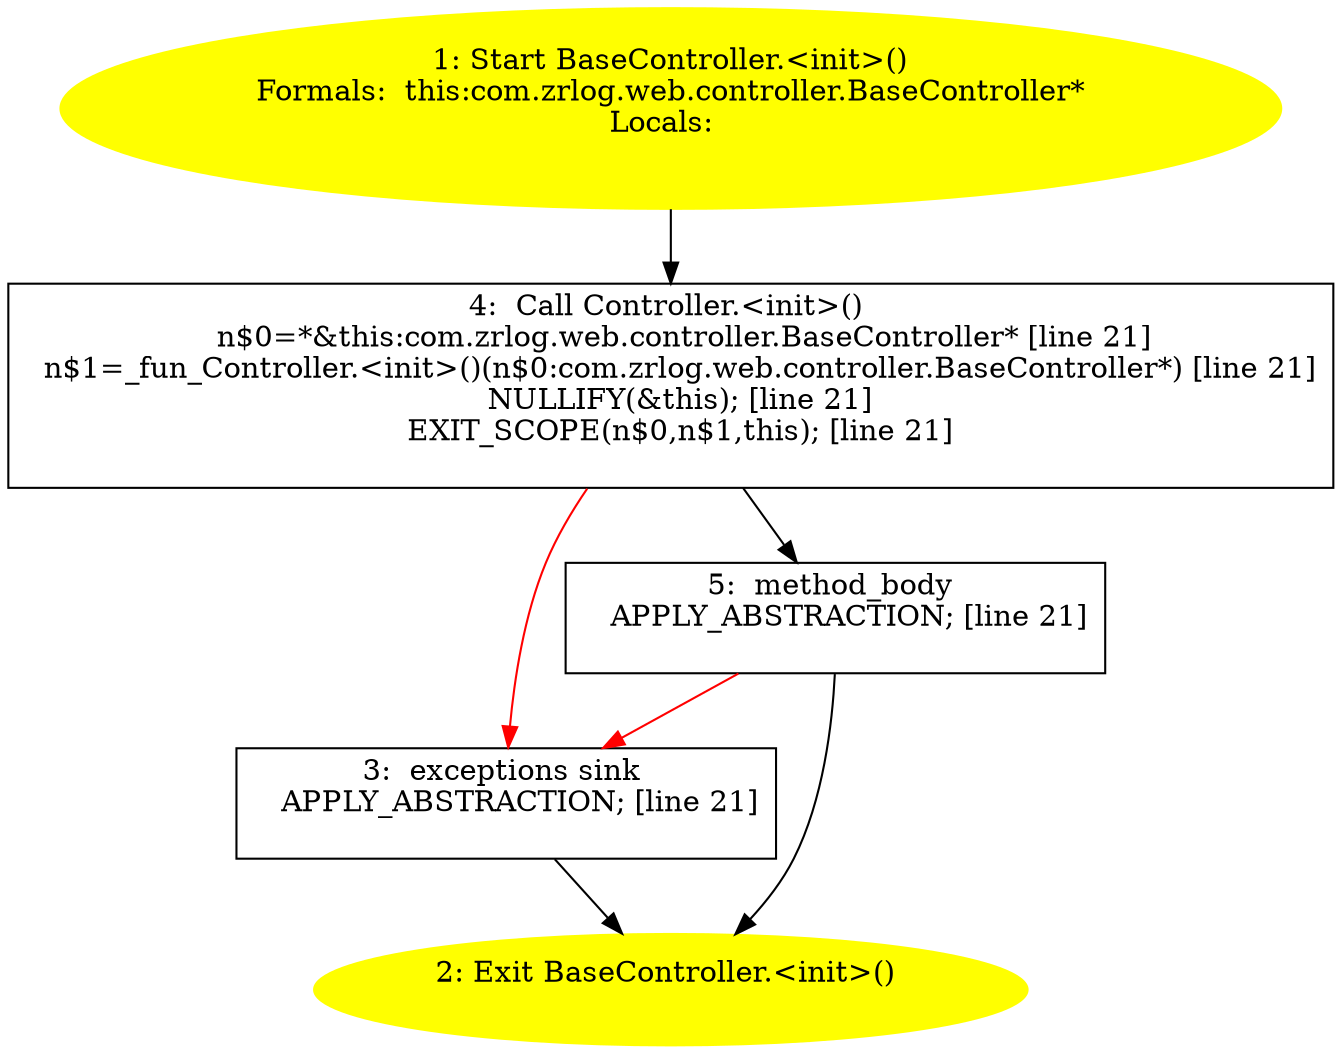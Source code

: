 /* @generated */
digraph cfg {
"com.zrlog.web.controller.BaseController.<init>().3e7877ac66689d69be4971d1ebc8494d_1" [label="1: Start BaseController.<init>()\nFormals:  this:com.zrlog.web.controller.BaseController*\nLocals:  \n  " color=yellow style=filled]
	

	 "com.zrlog.web.controller.BaseController.<init>().3e7877ac66689d69be4971d1ebc8494d_1" -> "com.zrlog.web.controller.BaseController.<init>().3e7877ac66689d69be4971d1ebc8494d_4" ;
"com.zrlog.web.controller.BaseController.<init>().3e7877ac66689d69be4971d1ebc8494d_2" [label="2: Exit BaseController.<init>() \n  " color=yellow style=filled]
	

"com.zrlog.web.controller.BaseController.<init>().3e7877ac66689d69be4971d1ebc8494d_3" [label="3:  exceptions sink \n   APPLY_ABSTRACTION; [line 21]\n " shape="box"]
	

	 "com.zrlog.web.controller.BaseController.<init>().3e7877ac66689d69be4971d1ebc8494d_3" -> "com.zrlog.web.controller.BaseController.<init>().3e7877ac66689d69be4971d1ebc8494d_2" ;
"com.zrlog.web.controller.BaseController.<init>().3e7877ac66689d69be4971d1ebc8494d_4" [label="4:  Call Controller.<init>() \n   n$0=*&this:com.zrlog.web.controller.BaseController* [line 21]\n  n$1=_fun_Controller.<init>()(n$0:com.zrlog.web.controller.BaseController*) [line 21]\n  NULLIFY(&this); [line 21]\n  EXIT_SCOPE(n$0,n$1,this); [line 21]\n " shape="box"]
	

	 "com.zrlog.web.controller.BaseController.<init>().3e7877ac66689d69be4971d1ebc8494d_4" -> "com.zrlog.web.controller.BaseController.<init>().3e7877ac66689d69be4971d1ebc8494d_5" ;
	 "com.zrlog.web.controller.BaseController.<init>().3e7877ac66689d69be4971d1ebc8494d_4" -> "com.zrlog.web.controller.BaseController.<init>().3e7877ac66689d69be4971d1ebc8494d_3" [color="red" ];
"com.zrlog.web.controller.BaseController.<init>().3e7877ac66689d69be4971d1ebc8494d_5" [label="5:  method_body \n   APPLY_ABSTRACTION; [line 21]\n " shape="box"]
	

	 "com.zrlog.web.controller.BaseController.<init>().3e7877ac66689d69be4971d1ebc8494d_5" -> "com.zrlog.web.controller.BaseController.<init>().3e7877ac66689d69be4971d1ebc8494d_2" ;
	 "com.zrlog.web.controller.BaseController.<init>().3e7877ac66689d69be4971d1ebc8494d_5" -> "com.zrlog.web.controller.BaseController.<init>().3e7877ac66689d69be4971d1ebc8494d_3" [color="red" ];
}
